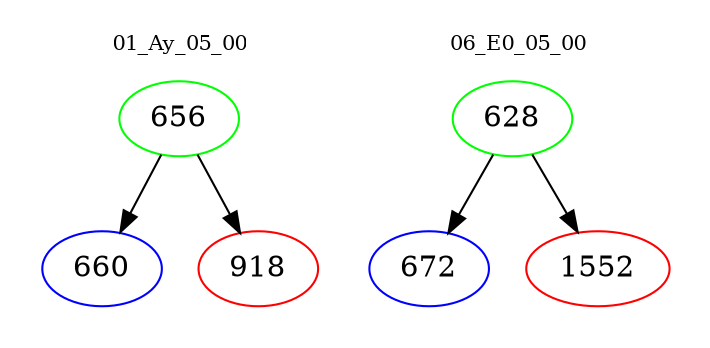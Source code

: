 digraph{
subgraph cluster_0 {
color = white
label = "01_Ay_05_00";
fontsize=10;
T0_656 [label="656", color="green"]
T0_656 -> T0_660 [color="black"]
T0_660 [label="660", color="blue"]
T0_656 -> T0_918 [color="black"]
T0_918 [label="918", color="red"]
}
subgraph cluster_1 {
color = white
label = "06_E0_05_00";
fontsize=10;
T1_628 [label="628", color="green"]
T1_628 -> T1_672 [color="black"]
T1_672 [label="672", color="blue"]
T1_628 -> T1_1552 [color="black"]
T1_1552 [label="1552", color="red"]
}
}
